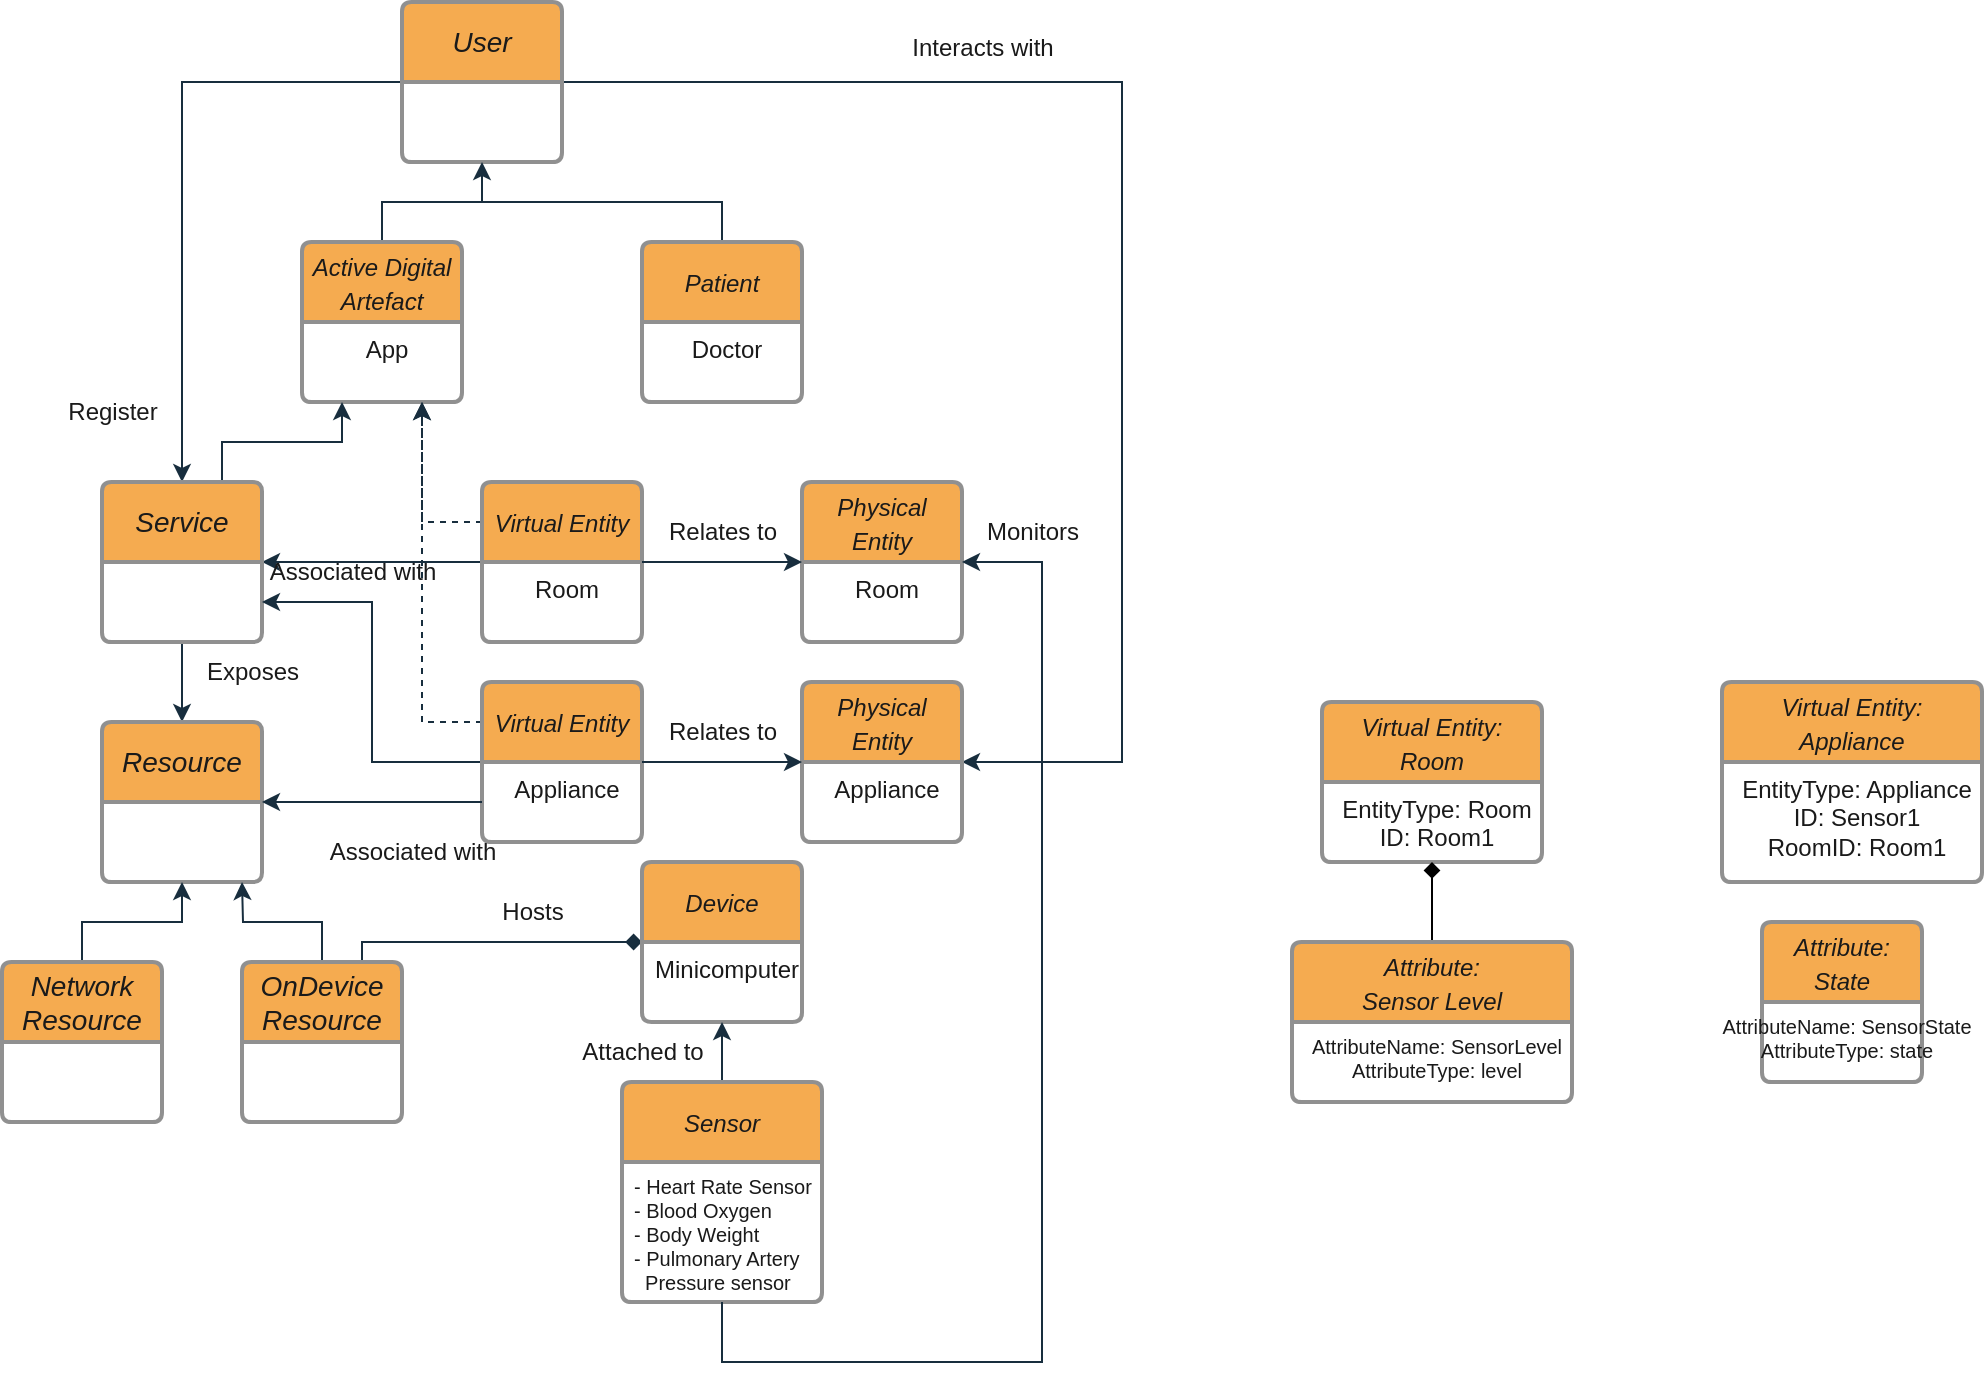 <mxfile version="21.7.4" type="github">
  <diagram name="Page-1" id="26-dwmAiviZt6TYLzP4I">
    <mxGraphModel dx="577" dy="457" grid="1" gridSize="10" guides="1" tooltips="1" connect="1" arrows="1" fold="1" page="1" pageScale="1" pageWidth="827" pageHeight="1169" math="0" shadow="0">
      <root>
        <mxCell id="0" />
        <mxCell id="1" parent="0" />
        <mxCell id="--w28whlUvl7S-UnBbm3-38" style="edgeStyle=orthogonalEdgeStyle;rounded=0;orthogonalLoop=1;jettySize=auto;html=1;exitX=0;exitY=0.5;exitDx=0;exitDy=0;entryX=0.5;entryY=0;entryDx=0;entryDy=0;labelBackgroundColor=none;strokeColor=#182E3E;fontColor=default;" parent="1" source="--w28whlUvl7S-UnBbm3-2" target="--w28whlUvl7S-UnBbm3-20" edge="1">
          <mxGeometry relative="1" as="geometry" />
        </mxCell>
        <mxCell id="--w28whlUvl7S-UnBbm3-60" style="edgeStyle=orthogonalEdgeStyle;rounded=0;orthogonalLoop=1;jettySize=auto;html=1;exitX=1;exitY=0.5;exitDx=0;exitDy=0;entryX=1;entryY=0;entryDx=0;entryDy=0;labelBackgroundColor=none;strokeColor=#182E3E;fontColor=default;" parent="1" source="--w28whlUvl7S-UnBbm3-2" target="--w28whlUvl7S-UnBbm3-54" edge="1">
          <mxGeometry relative="1" as="geometry">
            <Array as="points">
              <mxPoint x="600" y="160" />
              <mxPoint x="600" y="500" />
            </Array>
          </mxGeometry>
        </mxCell>
        <mxCell id="--w28whlUvl7S-UnBbm3-2" value="&lt;i&gt;User&lt;/i&gt;" style="swimlane;childLayout=stackLayout;horizontal=1;startSize=40;horizontalStack=0;rounded=1;fontSize=14;fontStyle=0;strokeWidth=2;resizeParent=0;resizeLast=1;shadow=0;dashed=0;align=center;arcSize=4;whiteSpace=wrap;html=1;labelBackgroundColor=none;fillColor=#F5AB50;strokeColor=#909090;fontColor=#1A1A1A;" parent="1" vertex="1">
          <mxGeometry x="240" y="120" width="80" height="80" as="geometry">
            <mxRectangle x="250" y="150" width="80" height="50" as="alternateBounds" />
          </mxGeometry>
        </mxCell>
        <mxCell id="--w28whlUvl7S-UnBbm3-16" style="edgeStyle=orthogonalEdgeStyle;rounded=0;orthogonalLoop=1;jettySize=auto;html=1;exitX=0.5;exitY=0;exitDx=0;exitDy=0;entryX=0.5;entryY=1;entryDx=0;entryDy=0;labelBackgroundColor=none;strokeColor=#182E3E;fontColor=default;" parent="1" source="--w28whlUvl7S-UnBbm3-10" target="--w28whlUvl7S-UnBbm3-2" edge="1">
          <mxGeometry relative="1" as="geometry" />
        </mxCell>
        <mxCell id="--w28whlUvl7S-UnBbm3-10" value="&lt;i style=&quot;border-color: var(--border-color); font-size: 12px;&quot;&gt;Active Digital Artefact&lt;/i&gt;" style="swimlane;childLayout=stackLayout;horizontal=1;startSize=40;horizontalStack=0;rounded=1;fontSize=14;fontStyle=0;strokeWidth=2;resizeParent=0;resizeLast=1;shadow=0;dashed=0;align=center;arcSize=4;whiteSpace=wrap;html=1;labelBackgroundColor=none;fillColor=#F5AB50;strokeColor=#909090;fontColor=#1A1A1A;" parent="1" vertex="1">
          <mxGeometry x="190" y="240" width="80" height="80" as="geometry" />
        </mxCell>
        <mxCell id="--w28whlUvl7S-UnBbm3-11" value="&lt;div style=&quot;&quot;&gt;&lt;span style=&quot;background-color: initial;&quot;&gt;App&lt;/span&gt;&lt;/div&gt;" style="align=center;strokeColor=none;fillColor=none;spacingLeft=4;fontSize=12;verticalAlign=top;resizable=0;rotatable=0;part=1;html=1;labelBackgroundColor=none;fontColor=#1A1A1A;" parent="--w28whlUvl7S-UnBbm3-10" vertex="1">
          <mxGeometry y="40" width="80" height="40" as="geometry" />
        </mxCell>
        <mxCell id="--w28whlUvl7S-UnBbm3-17" style="edgeStyle=orthogonalEdgeStyle;rounded=0;orthogonalLoop=1;jettySize=auto;html=1;exitX=0.5;exitY=0;exitDx=0;exitDy=0;endArrow=none;endFill=0;labelBackgroundColor=none;strokeColor=#182E3E;fontColor=default;" parent="1" source="--w28whlUvl7S-UnBbm3-13" edge="1">
          <mxGeometry relative="1" as="geometry">
            <mxPoint x="280" y="220" as="targetPoint" />
            <Array as="points">
              <mxPoint x="400" y="220" />
            </Array>
          </mxGeometry>
        </mxCell>
        <mxCell id="--w28whlUvl7S-UnBbm3-13" value="&lt;i style=&quot;border-color: var(--border-color); font-size: 12px;&quot;&gt;Patient&lt;/i&gt;" style="swimlane;childLayout=stackLayout;horizontal=1;startSize=40;horizontalStack=0;rounded=1;fontSize=14;fontStyle=0;strokeWidth=2;resizeParent=0;resizeLast=1;shadow=0;dashed=0;align=center;arcSize=4;whiteSpace=wrap;html=1;labelBackgroundColor=none;fillColor=#F5AB50;strokeColor=#909090;fontColor=#1A1A1A;" parent="1" vertex="1">
          <mxGeometry x="360" y="240" width="80" height="80" as="geometry" />
        </mxCell>
        <mxCell id="--w28whlUvl7S-UnBbm3-14" value="&lt;div style=&quot;&quot;&gt;Doctor&lt;/div&gt;" style="align=center;strokeColor=none;fillColor=none;spacingLeft=4;fontSize=12;verticalAlign=top;resizable=0;rotatable=0;part=1;html=1;labelBackgroundColor=none;fontColor=#1A1A1A;" parent="--w28whlUvl7S-UnBbm3-13" vertex="1">
          <mxGeometry y="40" width="80" height="40" as="geometry" />
        </mxCell>
        <mxCell id="--w28whlUvl7S-UnBbm3-37" value="&lt;div style=&quot;&quot;&gt;&lt;br&gt;&lt;/div&gt;" style="align=center;strokeColor=none;fillColor=none;spacingLeft=4;fontSize=12;verticalAlign=top;resizable=0;rotatable=0;part=1;html=1;labelBackgroundColor=none;fontColor=#1A1A1A;" parent="--w28whlUvl7S-UnBbm3-13" vertex="1">
          <mxGeometry y="80" width="80" as="geometry" />
        </mxCell>
        <mxCell id="--w28whlUvl7S-UnBbm3-43" style="edgeStyle=orthogonalEdgeStyle;rounded=0;orthogonalLoop=1;jettySize=auto;html=1;exitX=0;exitY=0.5;exitDx=0;exitDy=0;entryX=1;entryY=0.5;entryDx=0;entryDy=0;labelBackgroundColor=none;strokeColor=#182E3E;fontColor=default;" parent="1" source="--w28whlUvl7S-UnBbm3-18" target="--w28whlUvl7S-UnBbm3-20" edge="1">
          <mxGeometry relative="1" as="geometry" />
        </mxCell>
        <mxCell id="--w28whlUvl7S-UnBbm3-58" style="edgeStyle=orthogonalEdgeStyle;rounded=0;orthogonalLoop=1;jettySize=auto;html=1;exitX=0;exitY=0.25;exitDx=0;exitDy=0;entryX=0.75;entryY=1;entryDx=0;entryDy=0;dashed=1;labelBackgroundColor=none;strokeColor=#182E3E;fontColor=default;" parent="1" source="--w28whlUvl7S-UnBbm3-18" target="--w28whlUvl7S-UnBbm3-11" edge="1">
          <mxGeometry relative="1" as="geometry" />
        </mxCell>
        <mxCell id="--w28whlUvl7S-UnBbm3-18" value="&lt;i style=&quot;border-color: var(--border-color); font-size: 12px;&quot;&gt;Virtual Entity&lt;/i&gt;" style="swimlane;childLayout=stackLayout;horizontal=1;startSize=40;horizontalStack=0;rounded=1;fontSize=14;fontStyle=0;strokeWidth=2;resizeParent=0;resizeLast=1;shadow=0;dashed=0;align=center;arcSize=4;whiteSpace=wrap;html=1;labelBackgroundColor=none;fillColor=#F5AB50;strokeColor=#909090;fontColor=#1A1A1A;" parent="1" vertex="1">
          <mxGeometry x="280" y="360" width="80" height="80" as="geometry" />
        </mxCell>
        <mxCell id="--w28whlUvl7S-UnBbm3-19" value="&lt;div style=&quot;&quot;&gt;&lt;span style=&quot;background-color: initial;&quot;&gt;Room&lt;/span&gt;&lt;/div&gt;" style="align=center;strokeColor=none;fillColor=none;spacingLeft=4;fontSize=12;verticalAlign=top;resizable=0;rotatable=0;part=1;html=1;labelBackgroundColor=none;fontColor=#1A1A1A;" parent="--w28whlUvl7S-UnBbm3-18" vertex="1">
          <mxGeometry y="40" width="80" height="40" as="geometry" />
        </mxCell>
        <mxCell id="--w28whlUvl7S-UnBbm3-39" style="edgeStyle=orthogonalEdgeStyle;rounded=0;orthogonalLoop=1;jettySize=auto;html=1;exitX=0.5;exitY=1;exitDx=0;exitDy=0;entryX=0.5;entryY=0;entryDx=0;entryDy=0;labelBackgroundColor=none;strokeColor=#182E3E;fontColor=default;" parent="1" source="--w28whlUvl7S-UnBbm3-20" target="--w28whlUvl7S-UnBbm3-21" edge="1">
          <mxGeometry relative="1" as="geometry" />
        </mxCell>
        <mxCell id="--w28whlUvl7S-UnBbm3-57" style="edgeStyle=orthogonalEdgeStyle;rounded=0;orthogonalLoop=1;jettySize=auto;html=1;exitX=0.75;exitY=0;exitDx=0;exitDy=0;entryX=0.25;entryY=1;entryDx=0;entryDy=0;labelBackgroundColor=none;strokeColor=#182E3E;fontColor=default;" parent="1" source="--w28whlUvl7S-UnBbm3-20" target="--w28whlUvl7S-UnBbm3-11" edge="1">
          <mxGeometry relative="1" as="geometry" />
        </mxCell>
        <mxCell id="--w28whlUvl7S-UnBbm3-20" value="&lt;i&gt;Service&lt;/i&gt;" style="swimlane;childLayout=stackLayout;horizontal=1;startSize=40;horizontalStack=0;rounded=1;fontSize=14;fontStyle=0;strokeWidth=2;resizeParent=0;resizeLast=1;shadow=0;dashed=0;align=center;arcSize=4;whiteSpace=wrap;html=1;labelBackgroundColor=none;fillColor=#F5AB50;strokeColor=#909090;fontColor=#1A1A1A;" parent="1" vertex="1">
          <mxGeometry x="90" y="360" width="80" height="80" as="geometry">
            <mxRectangle x="250" y="150" width="80" height="50" as="alternateBounds" />
          </mxGeometry>
        </mxCell>
        <mxCell id="--w28whlUvl7S-UnBbm3-21" value="&lt;i&gt;Resource&lt;/i&gt;" style="swimlane;childLayout=stackLayout;horizontal=1;startSize=40;horizontalStack=0;rounded=1;fontSize=14;fontStyle=0;strokeWidth=2;resizeParent=0;resizeLast=1;shadow=0;dashed=0;align=center;arcSize=4;whiteSpace=wrap;html=1;labelBackgroundColor=none;fillColor=#F5AB50;strokeColor=#909090;fontColor=#1A1A1A;" parent="1" vertex="1">
          <mxGeometry x="90" y="480" width="80" height="80" as="geometry">
            <mxRectangle x="250" y="150" width="80" height="50" as="alternateBounds" />
          </mxGeometry>
        </mxCell>
        <mxCell id="--w28whlUvl7S-UnBbm3-40" style="edgeStyle=orthogonalEdgeStyle;rounded=0;orthogonalLoop=1;jettySize=auto;html=1;exitX=0.5;exitY=0;exitDx=0;exitDy=0;entryX=0.5;entryY=1;entryDx=0;entryDy=0;labelBackgroundColor=none;strokeColor=#182E3E;fontColor=default;" parent="1" source="--w28whlUvl7S-UnBbm3-22" target="--w28whlUvl7S-UnBbm3-21" edge="1">
          <mxGeometry relative="1" as="geometry" />
        </mxCell>
        <mxCell id="--w28whlUvl7S-UnBbm3-22" value="&lt;i&gt;Network Resource&lt;/i&gt;" style="swimlane;childLayout=stackLayout;horizontal=1;startSize=40;horizontalStack=0;rounded=1;fontSize=14;fontStyle=0;strokeWidth=2;resizeParent=0;resizeLast=1;shadow=0;dashed=0;align=center;arcSize=4;whiteSpace=wrap;html=1;labelBackgroundColor=none;fillColor=#F5AB50;strokeColor=#909090;fontColor=#1A1A1A;" parent="1" vertex="1">
          <mxGeometry x="40" y="600" width="80" height="80" as="geometry">
            <mxRectangle x="250" y="150" width="80" height="50" as="alternateBounds" />
          </mxGeometry>
        </mxCell>
        <mxCell id="--w28whlUvl7S-UnBbm3-41" style="edgeStyle=orthogonalEdgeStyle;rounded=0;orthogonalLoop=1;jettySize=auto;html=1;exitX=0.5;exitY=0;exitDx=0;exitDy=0;labelBackgroundColor=none;strokeColor=#182E3E;fontColor=default;" parent="1" source="--w28whlUvl7S-UnBbm3-23" edge="1">
          <mxGeometry relative="1" as="geometry">
            <mxPoint x="160" y="560" as="targetPoint" />
          </mxGeometry>
        </mxCell>
        <mxCell id="--w28whlUvl7S-UnBbm3-71" style="edgeStyle=orthogonalEdgeStyle;rounded=0;orthogonalLoop=1;jettySize=auto;html=1;exitX=0.75;exitY=0;exitDx=0;exitDy=0;entryX=0;entryY=0;entryDx=0;entryDy=0;strokeColor=#182E3E;fontColor=#1A1A1A;endArrow=diamond;endFill=1;" parent="1" source="--w28whlUvl7S-UnBbm3-23" target="--w28whlUvl7S-UnBbm3-32" edge="1">
          <mxGeometry relative="1" as="geometry">
            <Array as="points">
              <mxPoint x="220" y="590" />
              <mxPoint x="360" y="590" />
            </Array>
          </mxGeometry>
        </mxCell>
        <mxCell id="--w28whlUvl7S-UnBbm3-23" value="&lt;i&gt;OnDevice Resource&lt;/i&gt;" style="swimlane;childLayout=stackLayout;horizontal=1;startSize=40;horizontalStack=0;rounded=1;fontSize=14;fontStyle=0;strokeWidth=2;resizeParent=0;resizeLast=1;shadow=0;dashed=0;align=center;arcSize=4;whiteSpace=wrap;html=1;labelBackgroundColor=none;fillColor=#F5AB50;strokeColor=#909090;fontColor=#1A1A1A;" parent="1" vertex="1">
          <mxGeometry x="160" y="600" width="80" height="80" as="geometry">
            <mxRectangle x="250" y="150" width="80" height="50" as="alternateBounds" />
          </mxGeometry>
        </mxCell>
        <mxCell id="--w28whlUvl7S-UnBbm3-26" value="&lt;i style=&quot;border-color: var(--border-color); font-size: 12px;&quot;&gt;Physical Entity&lt;/i&gt;" style="swimlane;childLayout=stackLayout;horizontal=1;startSize=40;horizontalStack=0;rounded=1;fontSize=14;fontStyle=0;strokeWidth=2;resizeParent=0;resizeLast=1;shadow=0;dashed=0;align=center;arcSize=4;whiteSpace=wrap;html=1;labelBackgroundColor=none;fillColor=#F5AB50;strokeColor=#909090;fontColor=#1A1A1A;" parent="1" vertex="1">
          <mxGeometry x="440" y="360" width="80" height="80" as="geometry" />
        </mxCell>
        <mxCell id="--w28whlUvl7S-UnBbm3-27" value="&lt;div style=&quot;&quot;&gt;&lt;span style=&quot;background-color: initial;&quot;&gt;Room&lt;/span&gt;&lt;/div&gt;" style="align=center;strokeColor=none;fillColor=none;spacingLeft=4;fontSize=12;verticalAlign=top;resizable=0;rotatable=0;part=1;html=1;labelBackgroundColor=none;fontColor=#1A1A1A;" parent="--w28whlUvl7S-UnBbm3-26" vertex="1">
          <mxGeometry y="40" width="80" height="40" as="geometry" />
        </mxCell>
        <mxCell id="--w28whlUvl7S-UnBbm3-31" value="&lt;span style=&quot;border-color: var(--border-color); font-size: 12px;&quot;&gt;Device&lt;/span&gt;" style="swimlane;childLayout=stackLayout;horizontal=1;startSize=40;horizontalStack=0;rounded=1;fontSize=14;fontStyle=2;strokeWidth=2;resizeParent=0;resizeLast=1;shadow=0;dashed=0;align=center;arcSize=4;whiteSpace=wrap;html=1;labelBackgroundColor=none;fillColor=#F5AB50;strokeColor=#909090;fontColor=#1A1A1A;" parent="1" vertex="1">
          <mxGeometry x="360" y="550" width="80" height="80" as="geometry" />
        </mxCell>
        <mxCell id="--w28whlUvl7S-UnBbm3-32" value="&lt;div style=&quot;&quot;&gt;&lt;span style=&quot;background-color: initial;&quot;&gt;Minicomputer&lt;/span&gt;&lt;/div&gt;" style="align=center;strokeColor=none;fillColor=none;spacingLeft=4;fontSize=12;verticalAlign=top;resizable=0;rotatable=0;part=1;html=1;labelBackgroundColor=none;fontColor=#1A1A1A;" parent="--w28whlUvl7S-UnBbm3-31" vertex="1">
          <mxGeometry y="40" width="80" height="40" as="geometry" />
        </mxCell>
        <mxCell id="--w28whlUvl7S-UnBbm3-48" style="edgeStyle=orthogonalEdgeStyle;rounded=0;orthogonalLoop=1;jettySize=auto;html=1;exitX=0.5;exitY=0;exitDx=0;exitDy=0;entryX=0.5;entryY=1;entryDx=0;entryDy=0;labelBackgroundColor=none;strokeColor=#182E3E;fontColor=default;" parent="1" source="--w28whlUvl7S-UnBbm3-33" target="--w28whlUvl7S-UnBbm3-32" edge="1">
          <mxGeometry relative="1" as="geometry" />
        </mxCell>
        <mxCell id="--w28whlUvl7S-UnBbm3-33" value="&lt;span style=&quot;border-color: var(--border-color); font-size: 12px;&quot;&gt;Sensor&lt;/span&gt;" style="swimlane;childLayout=stackLayout;horizontal=1;startSize=40;horizontalStack=0;rounded=1;fontSize=14;fontStyle=2;strokeWidth=2;resizeParent=0;resizeLast=1;shadow=0;dashed=0;align=center;arcSize=4;whiteSpace=wrap;html=1;labelBackgroundColor=none;fillColor=#F5AB50;strokeColor=#909090;fontColor=#1A1A1A;" parent="1" vertex="1">
          <mxGeometry x="350" y="660" width="100" height="110" as="geometry" />
        </mxCell>
        <mxCell id="--w28whlUvl7S-UnBbm3-34" value="&lt;div style=&quot;font-size: 10px;&quot;&gt;&lt;font style=&quot;font-size: 10px;&quot;&gt;- Heart Rate Sensor&lt;/font&gt;&lt;/div&gt;&lt;div style=&quot;font-size: 10px;&quot;&gt;&lt;font style=&quot;font-size: 10px;&quot;&gt;- Blood Oxygen&lt;/font&gt;&lt;/div&gt;&lt;div style=&quot;font-size: 10px;&quot;&gt;&lt;font style=&quot;font-size: 10px;&quot;&gt;- Body Weight&lt;/font&gt;&lt;/div&gt;&lt;div style=&quot;font-size: 10px;&quot;&gt;- Pulmonary Artery&amp;nbsp;&lt;/div&gt;&lt;div style=&quot;font-size: 10px;&quot;&gt;&amp;nbsp; Pressure sensor&lt;/div&gt;" style="align=left;strokeColor=none;fillColor=none;spacingLeft=4;fontSize=12;verticalAlign=top;resizable=0;rotatable=0;part=1;html=1;labelBackgroundColor=none;fontColor=#1A1A1A;" parent="--w28whlUvl7S-UnBbm3-33" vertex="1">
          <mxGeometry y="40" width="100" height="70" as="geometry" />
        </mxCell>
        <mxCell id="--w28whlUvl7S-UnBbm3-45" style="edgeStyle=orthogonalEdgeStyle;rounded=0;orthogonalLoop=1;jettySize=auto;html=1;exitX=1;exitY=0;exitDx=0;exitDy=0;entryX=0;entryY=0;entryDx=0;entryDy=0;labelBackgroundColor=none;strokeColor=#182E3E;fontColor=default;" parent="1" source="--w28whlUvl7S-UnBbm3-19" target="--w28whlUvl7S-UnBbm3-27" edge="1">
          <mxGeometry relative="1" as="geometry">
            <Array as="points">
              <mxPoint x="400" y="400" />
              <mxPoint x="400" y="400" />
            </Array>
          </mxGeometry>
        </mxCell>
        <mxCell id="--w28whlUvl7S-UnBbm3-49" style="edgeStyle=orthogonalEdgeStyle;rounded=0;orthogonalLoop=1;jettySize=auto;html=1;exitX=0.5;exitY=1;exitDx=0;exitDy=0;entryX=1;entryY=0;entryDx=0;entryDy=0;labelBackgroundColor=none;strokeColor=#182E3E;fontColor=default;" parent="1" source="--w28whlUvl7S-UnBbm3-34" target="--w28whlUvl7S-UnBbm3-27" edge="1">
          <mxGeometry relative="1" as="geometry">
            <Array as="points">
              <mxPoint x="400" y="800" />
              <mxPoint x="560" y="800" />
              <mxPoint x="560" y="400" />
            </Array>
          </mxGeometry>
        </mxCell>
        <mxCell id="--w28whlUvl7S-UnBbm3-56" style="edgeStyle=orthogonalEdgeStyle;rounded=0;orthogonalLoop=1;jettySize=auto;html=1;exitX=0;exitY=0.5;exitDx=0;exitDy=0;entryX=1;entryY=0.75;entryDx=0;entryDy=0;labelBackgroundColor=none;strokeColor=#182E3E;fontColor=default;" parent="1" source="--w28whlUvl7S-UnBbm3-51" target="--w28whlUvl7S-UnBbm3-20" edge="1">
          <mxGeometry relative="1" as="geometry" />
        </mxCell>
        <mxCell id="--w28whlUvl7S-UnBbm3-74" style="edgeStyle=orthogonalEdgeStyle;rounded=0;orthogonalLoop=1;jettySize=auto;html=1;exitX=0;exitY=0.25;exitDx=0;exitDy=0;entryX=0.75;entryY=1;entryDx=0;entryDy=0;strokeColor=#182E3E;fontColor=#1A1A1A;dashed=1;" parent="1" source="--w28whlUvl7S-UnBbm3-51" target="--w28whlUvl7S-UnBbm3-11" edge="1">
          <mxGeometry relative="1" as="geometry" />
        </mxCell>
        <mxCell id="--w28whlUvl7S-UnBbm3-51" value="&lt;i style=&quot;border-color: var(--border-color); font-size: 12px;&quot;&gt;Virtual Entity&lt;/i&gt;" style="swimlane;childLayout=stackLayout;horizontal=1;startSize=40;horizontalStack=0;rounded=1;fontSize=14;fontStyle=0;strokeWidth=2;resizeParent=0;resizeLast=1;shadow=0;dashed=0;align=center;arcSize=4;whiteSpace=wrap;html=1;labelBackgroundColor=none;fillColor=#F5AB50;strokeColor=#909090;fontColor=#1A1A1A;" parent="1" vertex="1">
          <mxGeometry x="280" y="460" width="80" height="80" as="geometry" />
        </mxCell>
        <mxCell id="--w28whlUvl7S-UnBbm3-52" value="&lt;div style=&quot;&quot;&gt;&lt;span style=&quot;background-color: initial;&quot;&gt;Appliance&lt;/span&gt;&lt;/div&gt;" style="align=center;strokeColor=none;fillColor=none;spacingLeft=4;fontSize=12;verticalAlign=top;resizable=0;rotatable=0;part=1;html=1;labelBackgroundColor=none;fontColor=#1A1A1A;" parent="--w28whlUvl7S-UnBbm3-51" vertex="1">
          <mxGeometry y="40" width="80" height="40" as="geometry" />
        </mxCell>
        <mxCell id="--w28whlUvl7S-UnBbm3-53" value="&lt;i style=&quot;border-color: var(--border-color); font-size: 12px;&quot;&gt;Physical Entity&lt;/i&gt;" style="swimlane;childLayout=stackLayout;horizontal=1;startSize=40;horizontalStack=0;rounded=1;fontSize=14;fontStyle=0;strokeWidth=2;resizeParent=0;resizeLast=1;shadow=0;dashed=0;align=center;arcSize=4;whiteSpace=wrap;html=1;labelBackgroundColor=none;fillColor=#F5AB50;strokeColor=#909090;fontColor=#1A1A1A;" parent="1" vertex="1">
          <mxGeometry x="440" y="460" width="80" height="80" as="geometry" />
        </mxCell>
        <mxCell id="--w28whlUvl7S-UnBbm3-54" value="&lt;div style=&quot;&quot;&gt;&lt;span style=&quot;background-color: initial;&quot;&gt;Appliance&lt;/span&gt;&lt;/div&gt;" style="align=center;strokeColor=none;fillColor=none;spacingLeft=4;fontSize=12;verticalAlign=top;resizable=0;rotatable=0;part=1;html=1;labelBackgroundColor=none;fontColor=#1A1A1A;" parent="--w28whlUvl7S-UnBbm3-53" vertex="1">
          <mxGeometry y="40" width="80" height="40" as="geometry" />
        </mxCell>
        <mxCell id="--w28whlUvl7S-UnBbm3-55" style="edgeStyle=orthogonalEdgeStyle;rounded=0;orthogonalLoop=1;jettySize=auto;html=1;exitX=1;exitY=0;exitDx=0;exitDy=0;entryX=0;entryY=0;entryDx=0;entryDy=0;labelBackgroundColor=none;strokeColor=#182E3E;fontColor=default;" parent="1" source="--w28whlUvl7S-UnBbm3-52" target="--w28whlUvl7S-UnBbm3-54" edge="1">
          <mxGeometry relative="1" as="geometry">
            <Array as="points">
              <mxPoint x="400" y="500" />
              <mxPoint x="400" y="500" />
            </Array>
          </mxGeometry>
        </mxCell>
        <mxCell id="--w28whlUvl7S-UnBbm3-63" value="Interacts with" style="text;html=1;align=center;verticalAlign=middle;resizable=0;points=[];autosize=1;strokeColor=none;fillColor=none;fontColor=#1A1A1A;" parent="1" vertex="1">
          <mxGeometry x="485" y="128" width="90" height="30" as="geometry" />
        </mxCell>
        <mxCell id="--w28whlUvl7S-UnBbm3-64" value="Monitors" style="text;html=1;align=center;verticalAlign=middle;resizable=0;points=[];autosize=1;strokeColor=none;fillColor=none;fontColor=#1A1A1A;" parent="1" vertex="1">
          <mxGeometry x="520" y="370" width="70" height="30" as="geometry" />
        </mxCell>
        <mxCell id="--w28whlUvl7S-UnBbm3-65" value="Attached to" style="text;html=1;align=center;verticalAlign=middle;resizable=0;points=[];autosize=1;strokeColor=none;fillColor=none;fontColor=#1A1A1A;" parent="1" vertex="1">
          <mxGeometry x="320" y="630" width="80" height="30" as="geometry" />
        </mxCell>
        <mxCell id="--w28whlUvl7S-UnBbm3-66" value="Hosts" style="text;html=1;align=center;verticalAlign=middle;resizable=0;points=[];autosize=1;strokeColor=none;fillColor=none;fontColor=#1A1A1A;" parent="1" vertex="1">
          <mxGeometry x="280" y="560" width="50" height="30" as="geometry" />
        </mxCell>
        <mxCell id="--w28whlUvl7S-UnBbm3-67" style="edgeStyle=orthogonalEdgeStyle;rounded=0;orthogonalLoop=1;jettySize=auto;html=1;exitX=0;exitY=0.5;exitDx=0;exitDy=0;entryX=1;entryY=0.5;entryDx=0;entryDy=0;strokeColor=#182E3E;fontColor=#1A1A1A;" parent="1" source="--w28whlUvl7S-UnBbm3-52" target="--w28whlUvl7S-UnBbm3-21" edge="1">
          <mxGeometry relative="1" as="geometry" />
        </mxCell>
        <mxCell id="--w28whlUvl7S-UnBbm3-68" value="Associated with" style="text;html=1;align=center;verticalAlign=middle;resizable=0;points=[];autosize=1;strokeColor=none;fillColor=none;fontColor=#1A1A1A;" parent="1" vertex="1">
          <mxGeometry x="190" y="530" width="110" height="30" as="geometry" />
        </mxCell>
        <mxCell id="--w28whlUvl7S-UnBbm3-69" value="Exposes" style="text;html=1;align=center;verticalAlign=middle;resizable=0;points=[];autosize=1;strokeColor=none;fillColor=none;fontColor=#1A1A1A;" parent="1" vertex="1">
          <mxGeometry x="130" y="440" width="70" height="30" as="geometry" />
        </mxCell>
        <mxCell id="--w28whlUvl7S-UnBbm3-70" value="Associated with" style="text;html=1;align=center;verticalAlign=middle;resizable=0;points=[];autosize=1;strokeColor=none;fillColor=none;fontColor=#1A1A1A;" parent="1" vertex="1">
          <mxGeometry x="160" y="390" width="110" height="30" as="geometry" />
        </mxCell>
        <mxCell id="--w28whlUvl7S-UnBbm3-75" value="Register" style="text;html=1;align=center;verticalAlign=middle;resizable=0;points=[];autosize=1;strokeColor=none;fillColor=none;fontColor=#1A1A1A;" parent="1" vertex="1">
          <mxGeometry x="60" y="310" width="70" height="30" as="geometry" />
        </mxCell>
        <mxCell id="--w28whlUvl7S-UnBbm3-76" value="Relates to" style="text;html=1;align=center;verticalAlign=middle;resizable=0;points=[];autosize=1;strokeColor=none;fillColor=none;fontColor=#1A1A1A;" parent="1" vertex="1">
          <mxGeometry x="360" y="370" width="80" height="30" as="geometry" />
        </mxCell>
        <mxCell id="--w28whlUvl7S-UnBbm3-77" value="Relates to" style="text;html=1;align=center;verticalAlign=middle;resizable=0;points=[];autosize=1;strokeColor=none;fillColor=none;fontColor=#1A1A1A;" parent="1" vertex="1">
          <mxGeometry x="360" y="470" width="80" height="30" as="geometry" />
        </mxCell>
        <mxCell id="ZNRtAVSamMnulZB9Kw4S-1" value="&lt;i style=&quot;border-color: var(--border-color); font-size: 12px;&quot;&gt;Virtual Entity:&lt;br&gt;Room&lt;br&gt;&lt;/i&gt;" style="swimlane;childLayout=stackLayout;horizontal=1;startSize=40;horizontalStack=0;rounded=1;fontSize=14;fontStyle=0;strokeWidth=2;resizeParent=0;resizeLast=1;shadow=0;dashed=0;align=center;arcSize=4;whiteSpace=wrap;html=1;labelBackgroundColor=none;fillColor=#F5AB50;strokeColor=#909090;fontColor=#1A1A1A;" vertex="1" parent="1">
          <mxGeometry x="700" y="470" width="110" height="80" as="geometry" />
        </mxCell>
        <mxCell id="ZNRtAVSamMnulZB9Kw4S-2" value="&lt;div style=&quot;&quot;&gt;&lt;span style=&quot;background-color: initial;&quot;&gt;EntityType: Room&lt;/span&gt;&lt;/div&gt;&lt;div style=&quot;&quot;&gt;&lt;span style=&quot;background-color: initial;&quot;&gt;ID: Room1&lt;/span&gt;&lt;/div&gt;" style="align=center;strokeColor=none;fillColor=none;spacingLeft=4;fontSize=12;verticalAlign=top;resizable=0;rotatable=0;part=1;html=1;labelBackgroundColor=none;fontColor=#1A1A1A;" vertex="1" parent="ZNRtAVSamMnulZB9Kw4S-1">
          <mxGeometry y="40" width="110" height="40" as="geometry" />
        </mxCell>
        <mxCell id="ZNRtAVSamMnulZB9Kw4S-3" value="&lt;i style=&quot;border-color: var(--border-color); font-size: 12px;&quot;&gt;Virtual Entity:&lt;br style=&quot;border-color: var(--border-color);&quot;&gt;Appliance&lt;br&gt;&lt;/i&gt;" style="swimlane;childLayout=stackLayout;horizontal=1;startSize=40;horizontalStack=0;rounded=1;fontSize=14;fontStyle=0;strokeWidth=2;resizeParent=0;resizeLast=1;shadow=0;dashed=0;align=center;arcSize=4;whiteSpace=wrap;html=1;labelBackgroundColor=none;fillColor=#F5AB50;strokeColor=#909090;fontColor=#1A1A1A;" vertex="1" parent="1">
          <mxGeometry x="900" y="460" width="130" height="100" as="geometry" />
        </mxCell>
        <mxCell id="ZNRtAVSamMnulZB9Kw4S-4" value="&lt;div style=&quot;&quot;&gt;&lt;span style=&quot;background-color: initial;&quot;&gt;EntityType: Appliance&lt;/span&gt;&lt;/div&gt;&lt;div style=&quot;&quot;&gt;&lt;span style=&quot;background-color: initial;&quot;&gt;ID: Sensor1&lt;/span&gt;&lt;/div&gt;&lt;div style=&quot;&quot;&gt;&lt;span style=&quot;background-color: initial;&quot;&gt;RoomID: Room1&lt;/span&gt;&lt;/div&gt;" style="align=center;strokeColor=none;fillColor=none;spacingLeft=4;fontSize=12;verticalAlign=top;resizable=0;rotatable=0;part=1;html=1;labelBackgroundColor=none;fontColor=#1A1A1A;" vertex="1" parent="ZNRtAVSamMnulZB9Kw4S-3">
          <mxGeometry y="40" width="130" height="60" as="geometry" />
        </mxCell>
        <mxCell id="ZNRtAVSamMnulZB9Kw4S-11" style="edgeStyle=orthogonalEdgeStyle;rounded=0;orthogonalLoop=1;jettySize=auto;html=1;exitX=0.5;exitY=0;exitDx=0;exitDy=0;entryX=0.5;entryY=1;entryDx=0;entryDy=0;endArrow=diamond;endFill=1;" edge="1" parent="1" source="ZNRtAVSamMnulZB9Kw4S-6" target="ZNRtAVSamMnulZB9Kw4S-2">
          <mxGeometry relative="1" as="geometry" />
        </mxCell>
        <mxCell id="ZNRtAVSamMnulZB9Kw4S-6" value="&lt;i style=&quot;border-color: var(--border-color); font-size: 12px;&quot;&gt;Attribute: &lt;br&gt;Sensor Level&lt;/i&gt;" style="swimlane;childLayout=stackLayout;horizontal=1;startSize=40;horizontalStack=0;rounded=1;fontSize=14;fontStyle=0;strokeWidth=2;resizeParent=0;resizeLast=1;shadow=0;dashed=0;align=center;arcSize=4;whiteSpace=wrap;html=1;labelBackgroundColor=none;fillColor=#F5AB50;strokeColor=#909090;fontColor=#1A1A1A;" vertex="1" parent="1">
          <mxGeometry x="685" y="590" width="140" height="80" as="geometry" />
        </mxCell>
        <mxCell id="ZNRtAVSamMnulZB9Kw4S-7" value="&lt;div style=&quot;font-size: 10px;&quot;&gt;&lt;span style=&quot;background-color: initial;&quot;&gt;&lt;font style=&quot;font-size: 10px;&quot;&gt;AttributeName: SensorLevel&lt;/font&gt;&lt;/span&gt;&lt;/div&gt;&lt;div style=&quot;font-size: 10px;&quot;&gt;&lt;span style=&quot;background-color: initial;&quot;&gt;&lt;font style=&quot;font-size: 10px;&quot;&gt;AttributeType: level&lt;/font&gt;&lt;/span&gt;&lt;/div&gt;" style="align=center;strokeColor=none;fillColor=none;spacingLeft=4;fontSize=12;verticalAlign=top;resizable=0;rotatable=0;part=1;html=1;labelBackgroundColor=none;fontColor=#1A1A1A;" vertex="1" parent="ZNRtAVSamMnulZB9Kw4S-6">
          <mxGeometry y="40" width="140" height="40" as="geometry" />
        </mxCell>
        <mxCell id="ZNRtAVSamMnulZB9Kw4S-9" value="&lt;i style=&quot;border-color: var(--border-color); font-size: 12px;&quot;&gt;Attribute:&lt;br style=&quot;border-color: var(--border-color);&quot;&gt;State&lt;/i&gt;" style="swimlane;childLayout=stackLayout;horizontal=1;startSize=40;horizontalStack=0;rounded=1;fontSize=14;fontStyle=0;strokeWidth=2;resizeParent=0;resizeLast=1;shadow=0;dashed=0;align=center;arcSize=4;whiteSpace=wrap;html=1;labelBackgroundColor=none;fillColor=#F5AB50;strokeColor=#909090;fontColor=#1A1A1A;" vertex="1" parent="1">
          <mxGeometry x="920" y="580" width="80" height="80" as="geometry" />
        </mxCell>
        <mxCell id="ZNRtAVSamMnulZB9Kw4S-10" value="&lt;div style=&quot;&quot;&gt;&lt;div style=&quot;border-color: var(--border-color); font-size: 10px;&quot;&gt;AttributeName: SensorState&lt;/div&gt;&lt;div style=&quot;border-color: var(--border-color); font-size: 10px;&quot;&gt;&lt;span style=&quot;border-color: var(--border-color); background-color: initial;&quot;&gt;AttributeType: state&lt;/span&gt;&lt;/div&gt;&lt;/div&gt;" style="align=center;strokeColor=none;fillColor=none;spacingLeft=4;fontSize=12;verticalAlign=top;resizable=0;rotatable=0;part=1;html=1;labelBackgroundColor=none;fontColor=#1A1A1A;" vertex="1" parent="ZNRtAVSamMnulZB9Kw4S-9">
          <mxGeometry y="40" width="80" height="40" as="geometry" />
        </mxCell>
      </root>
    </mxGraphModel>
  </diagram>
</mxfile>
